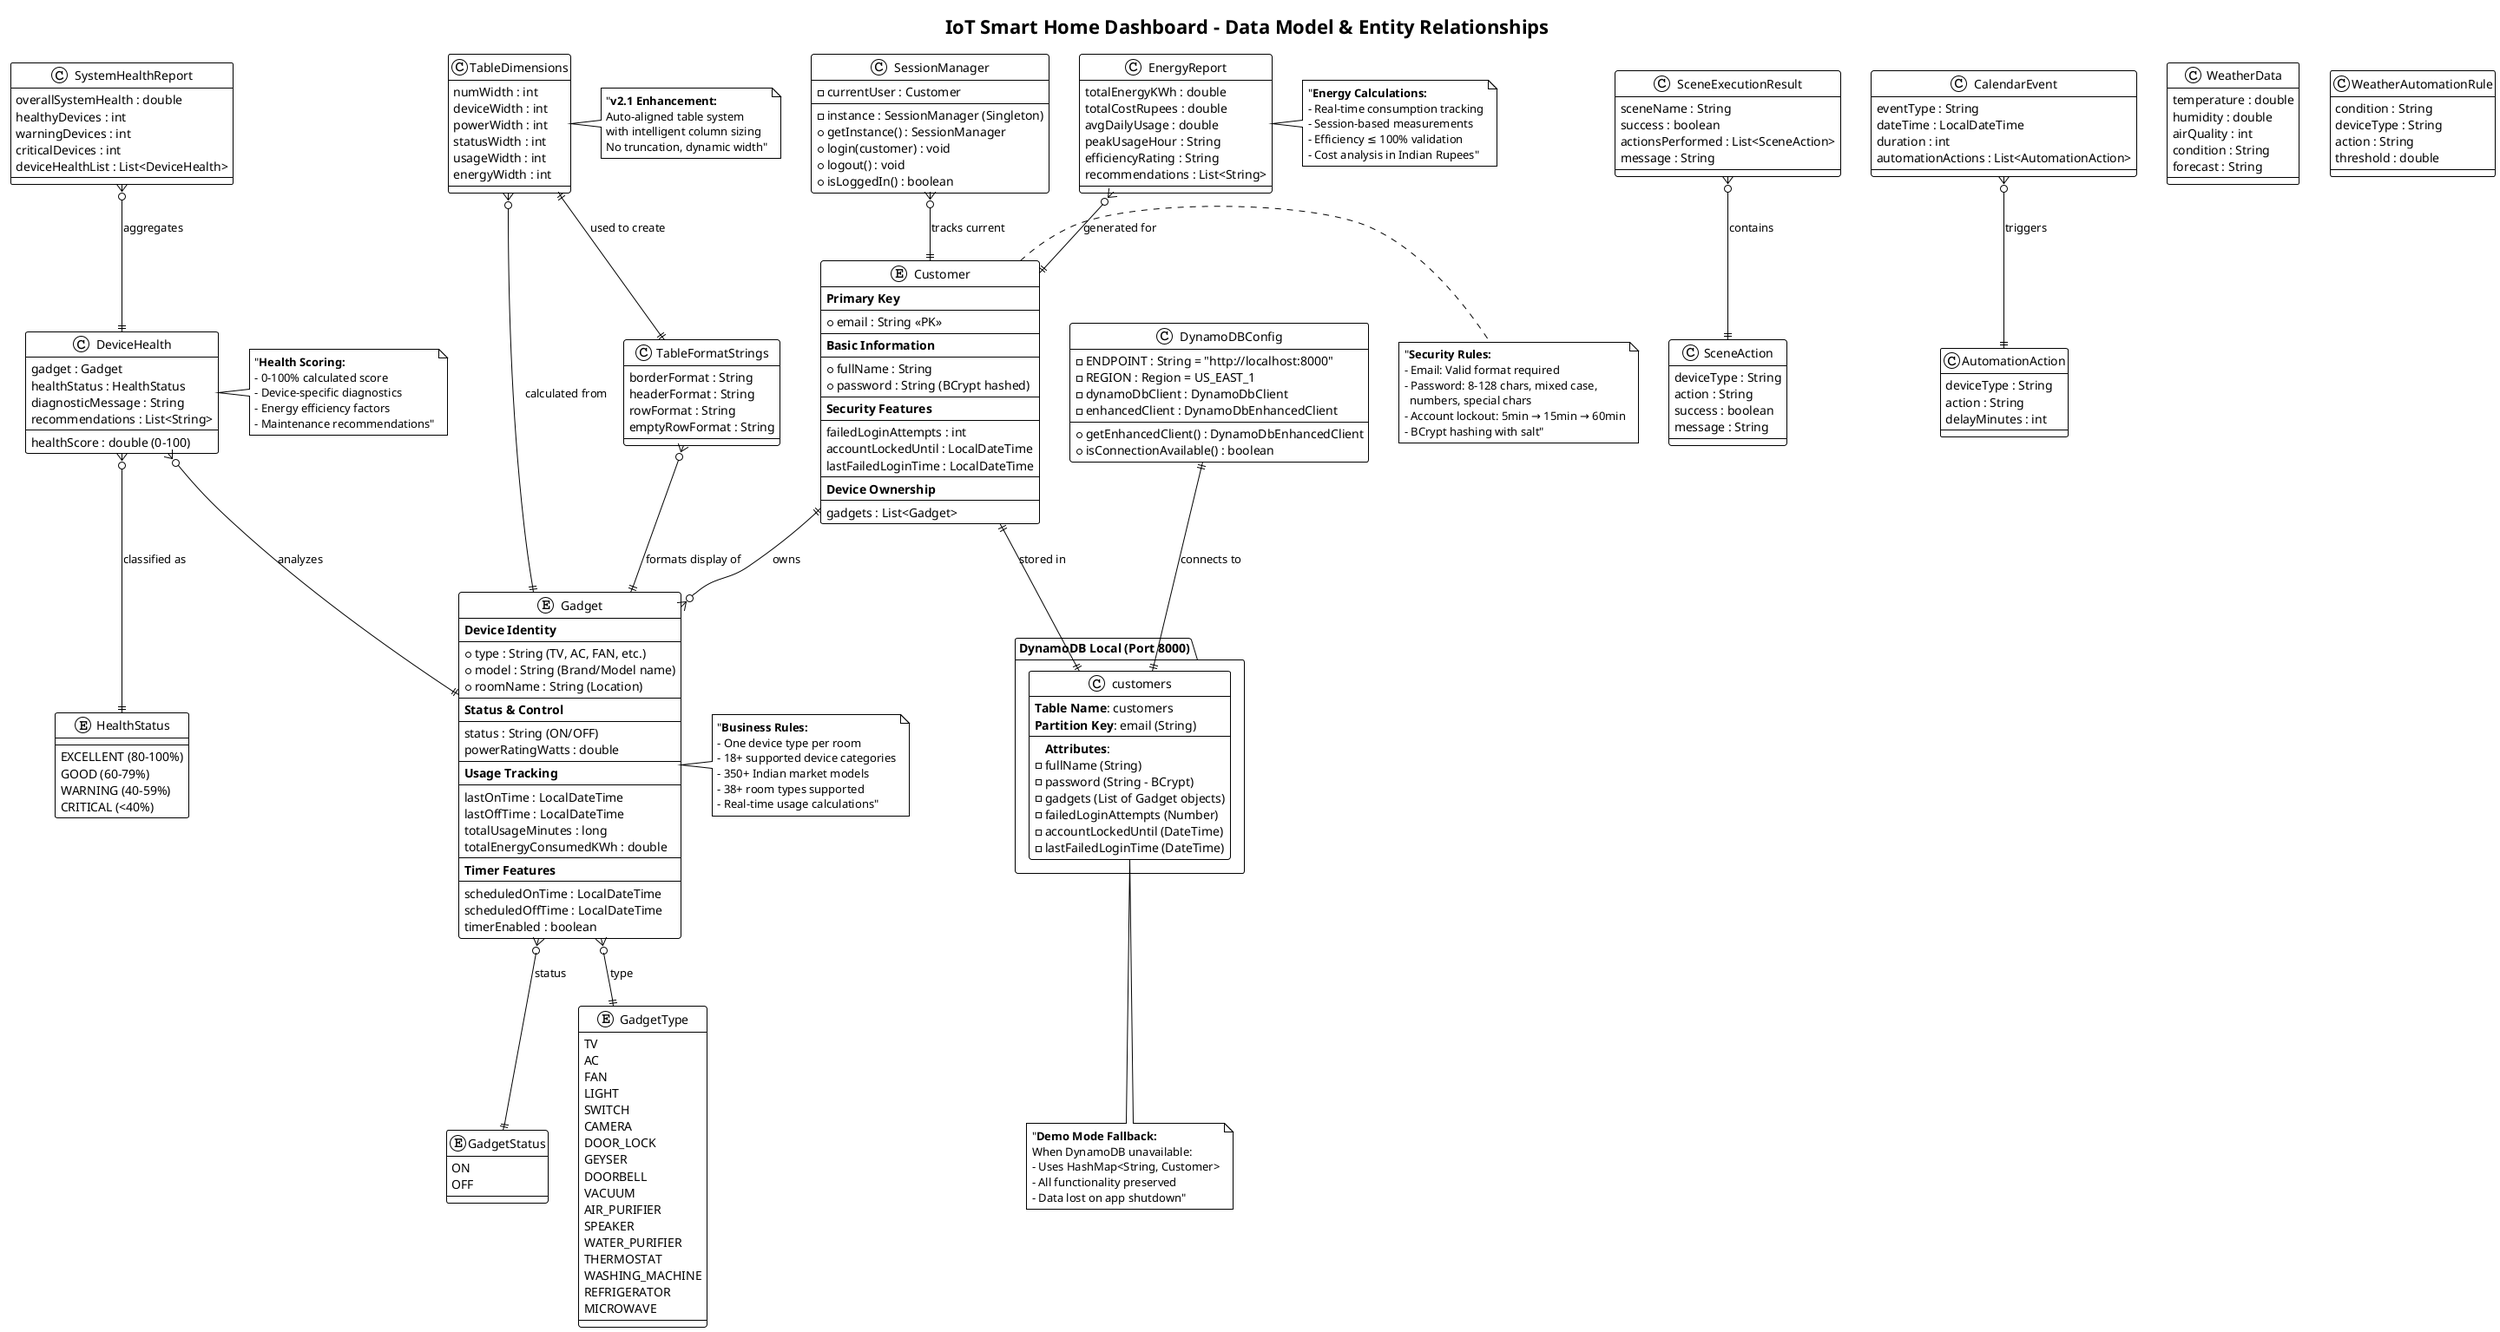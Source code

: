 @startuml IoT_Smart_Home_Dashboard_DataModel

!theme plain

title IoT Smart Home Dashboard - Data Model & Entity Relationships

' Entity definitions
entity "Customer" as customer {
    **Primary Key**
    --
    * email : String <<PK>>
    --
    **Basic Information**
    --
    * fullName : String
    * password : String (BCrypt hashed)
    --
    **Security Features**
    --
    failedLoginAttempts : int
    accountLockedUntil : LocalDateTime
    lastFailedLoginTime : LocalDateTime
    --
    **Device Ownership**
    --
    gadgets : List<Gadget>
}

entity "Gadget" as gadget {
    **Device Identity**
    --
    * type : String (TV, AC, FAN, etc.)
    * model : String (Brand/Model name)
    * roomName : String (Location)
    --
    **Status & Control**
    --
    status : String (ON/OFF)
    powerRatingWatts : double
    --
    **Usage Tracking**
    --
    lastOnTime : LocalDateTime
    lastOffTime : LocalDateTime
    totalUsageMinutes : long
    totalEnergyConsumedKWh : double
    --
    **Timer Features**
    --
    scheduledOnTime : LocalDateTime
    scheduledOffTime : LocalDateTime
    timerEnabled : boolean
}

' Enumerations
enum GadgetType {
    TV
    AC
    FAN
    LIGHT
    SWITCH
    CAMERA
    DOOR_LOCK
    GEYSER
    DOORBELL
    VACUUM
    AIR_PURIFIER
    SPEAKER
    WATER_PURIFIER
    THERMOSTAT
    WASHING_MACHINE
    REFRIGERATOR
    MICROWAVE
}

enum GadgetStatus {
    ON
    OFF
}

enum HealthStatus {
    EXCELLENT (80-100%)
    GOOD (60-79%)
    WARNING (40-59%)
    CRITICAL (<40%)
}

' Service-level entities (not stored in DB)
class "DeviceHealth" as health {
    gadget : Gadget
    healthScore : double (0-100)
    healthStatus : HealthStatus
    diagnosticMessage : String
    recommendations : List<String>
}

class "EnergyReport" as energy {
    totalEnergyKWh : double
    totalCostRupees : double
    avgDailyUsage : double
    peakUsageHour : String
    efficiencyRating : String
    recommendations : List<String>
}

class "SceneExecutionResult" as scene {
    sceneName : String
    success : boolean
    actionsPerformed : List<SceneAction>
    message : String
}

class "SceneAction" as action {
    deviceType : String
    action : String
    success : boolean
    message : String
}

class "CalendarEvent" as calendar {
    eventType : String
    dateTime : LocalDateTime
    duration : int
    automationActions : List<AutomationAction>
}

class "AutomationAction" as automation {
    deviceType : String
    action : String
    delayMinutes : int
}

class "WeatherData" as weather {
    temperature : double
    humidity : double
    airQuality : int
    condition : String
    forecast : String
}

class "WeatherAutomationRule" as weatherRule {
    condition : String
    deviceType : String
    action : String
    threshold : double
}

class "SystemHealthReport" as systemHealth {
    overallSystemHealth : double
    healthyDevices : int
    warningDevices : int
    criticalDevices : int
    deviceHealthList : List<DeviceHealth>
}

' Table System Helper Classes (v2.1)
class "TableDimensions" as tableDim {
    numWidth : int
    deviceWidth : int
    powerWidth : int
    statusWidth : int
    usageWidth : int
    energyWidth : int
}

class "TableFormatStrings" as tableFormat {
    borderFormat : String
    headerFormat : String
    rowFormat : String
    emptyRowFormat : String
}

' Session management
class "SessionManager" as session {
    - instance : SessionManager (Singleton)
    - currentUser : Customer
    + getInstance() : SessionManager
    + login(customer) : void
    + logout() : void
    + isLoggedIn() : boolean
}

' Database configuration
class "DynamoDBConfig" as dbConfig {
    - ENDPOINT : String = "http://localhost:8000"
    - REGION : Region = US_EAST_1
    - dynamoDbClient : DynamoDbClient
    - enhancedClient : DynamoDbEnhancedClient
    + getEnhancedClient() : DynamoDbEnhancedClient
    + isConnectionAvailable() : boolean
}

' DynamoDB Table Schema
package "DynamoDB Local (Port 8000)" {
    class "customers" as table {
        **Table Name**: customers
        **Partition Key**: email (String)
        --
        **Attributes**:
        - fullName (String)
        - password (String - BCrypt)
        - gadgets (List of Gadget objects)
        - failedLoginAttempts (Number)
        - accountLockedUntil (DateTime)
        - lastFailedLoginTime (DateTime)
    }
}

' Relationships
customer ||--o{ gadget : owns
gadget }o--|| GadgetType : type
gadget }o--|| GadgetStatus : status

health }o--|| gadget : analyzes
health }o--|| HealthStatus : classified as

energy }o--|| customer : generated for
scene }o--|| action : contains
calendar }o--|| automation : triggers
systemHealth }o--|| health : aggregates

session }o--|| customer : tracks current
dbConfig ||--|| table : connects to
customer ||--|| table : stored in

' Auto-Aligned Table System relationships (v2.1)
tableDim ||--|| tableFormat : used to create
tableDim }o--|| gadget : calculated from
tableFormat }o--|| gadget : formats display of

' Validation rules
note right of customer : "**Security Rules:**\n- Email: Valid format required\n- Password: 8-128 chars, mixed case,\n  numbers, special chars\n- Account lockout: 5min → 15min → 60min\n- BCrypt hashing with salt"

note right of gadget : "**Business Rules:**\n- One device type per room\n- 18+ supported device categories\n- 350+ Indian market models\n- 38+ room types supported\n- Real-time usage calculations"

note right of health : "**Health Scoring:**\n- 0-100% calculated score\n- Device-specific diagnostics\n- Energy efficiency factors\n- Maintenance recommendations"

note right of energy : "**Energy Calculations:**\n- Real-time consumption tracking\n- Session-based measurements\n- Efficiency ≤ 100% validation\n- Cost analysis in Indian Rupees"

note right of tableDim : "**v2.1 Enhancement:**\nAuto-aligned table system\nwith intelligent column sizing\nNo truncation, dynamic width"

note bottom of table : "**Demo Mode Fallback:**\nWhen DynamoDB unavailable:\n- Uses HashMap<String, Customer>\n- All functionality preserved\n- Data lost on app shutdown"

@enduml